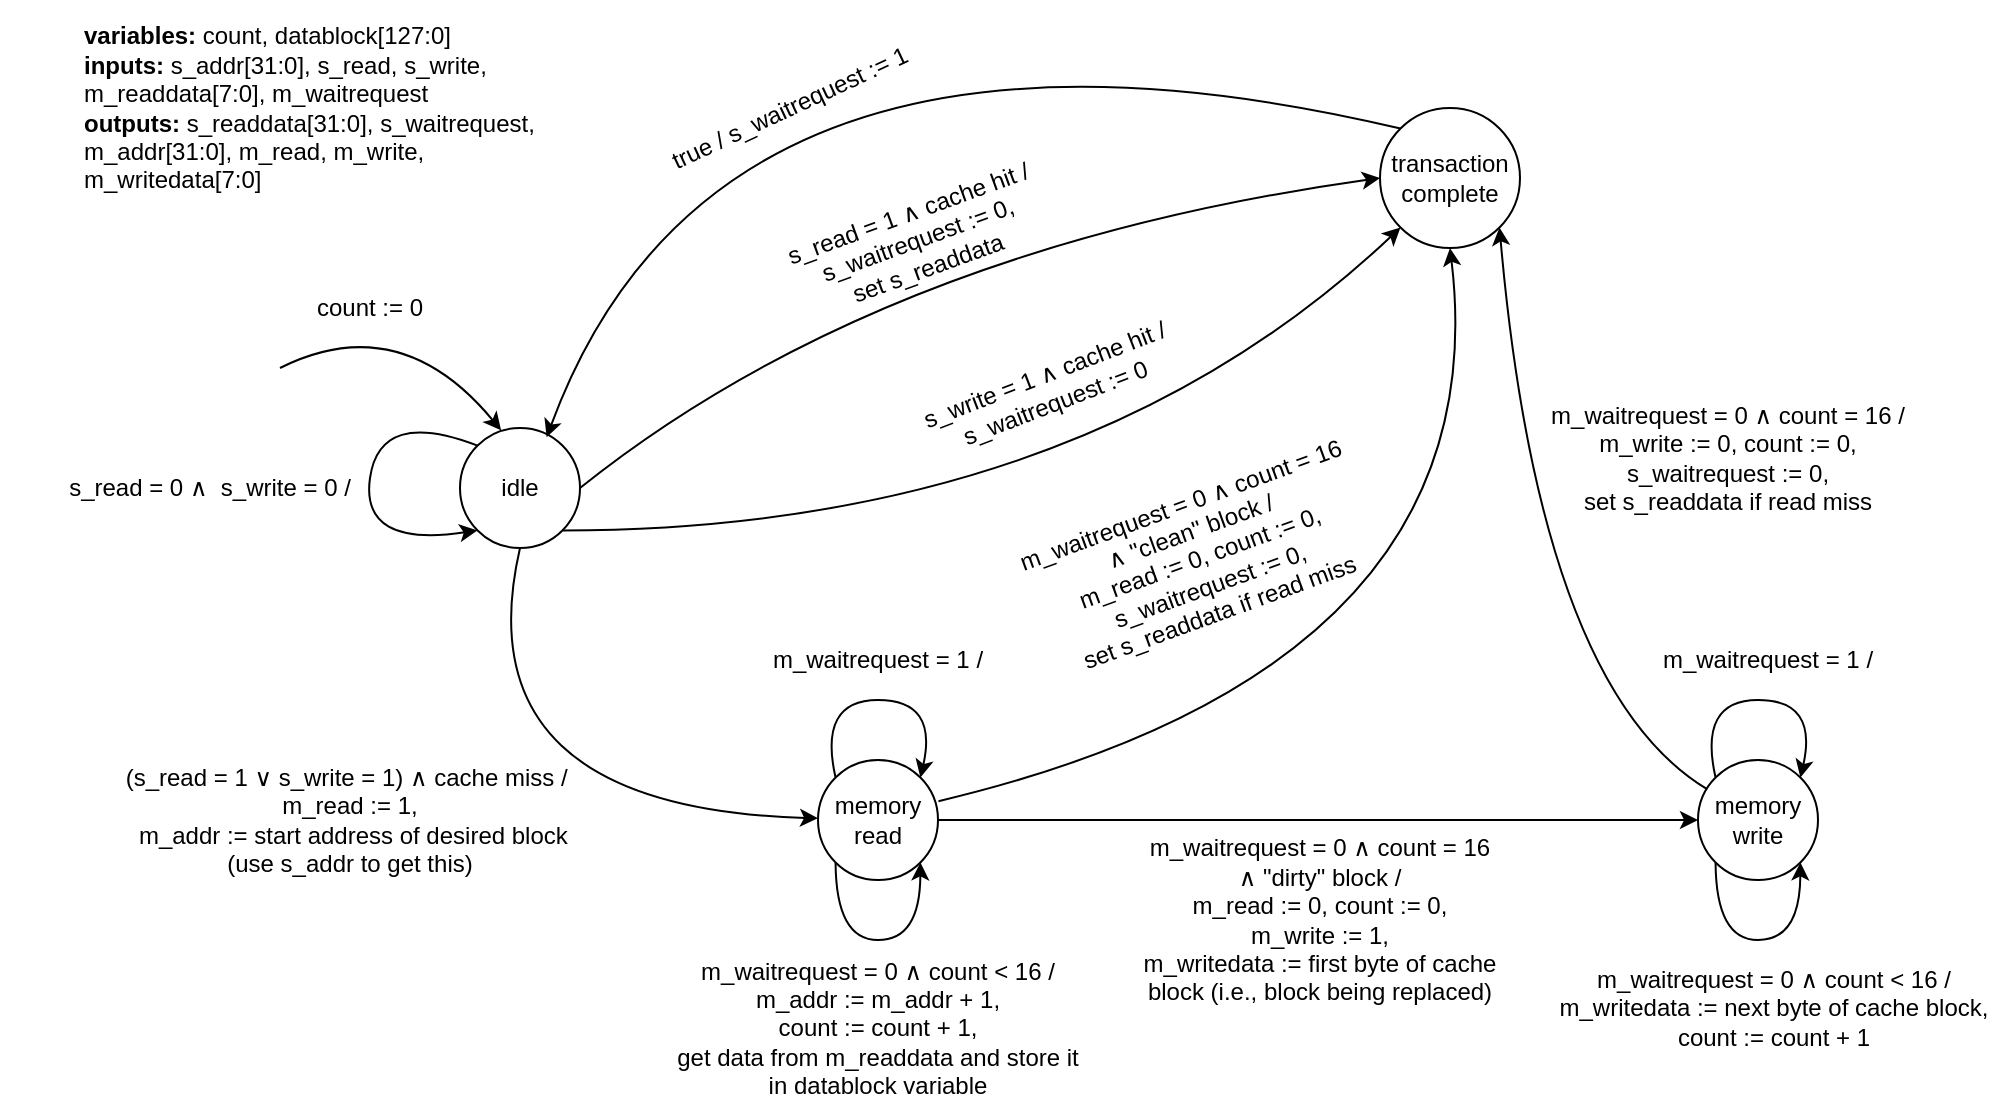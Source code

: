 <mxfile version="14.3.0" type="device"><diagram id="0pm4-nm9t4v6kCVJfS6a" name="Page-1"><mxGraphModel dx="1513" dy="408" grid="1" gridSize="10" guides="1" tooltips="1" connect="1" arrows="1" fold="1" page="1" pageScale="1" pageWidth="850" pageHeight="1100" math="0" shadow="0"><root><mxCell id="0"/><mxCell id="1" parent="0"/><mxCell id="6EuPeBcwdYZGKvglApru-1" value="idle" style="ellipse;whiteSpace=wrap;html=1;aspect=fixed;" parent="1" vertex="1"><mxGeometry x="210" y="220" width="60" height="60" as="geometry"/></mxCell><mxCell id="6EuPeBcwdYZGKvglApru-3" value="s_read = 0 ∧&amp;nbsp;&amp;nbsp;s_write = 0 /" style="text;html=1;strokeColor=none;fillColor=none;align=center;verticalAlign=middle;whiteSpace=wrap;rounded=0;" parent="1" vertex="1"><mxGeometry x="-20" y="240" width="210" height="20" as="geometry"/></mxCell><mxCell id="6EuPeBcwdYZGKvglApru-4" value="transaction complete" style="ellipse;whiteSpace=wrap;html=1;aspect=fixed;" parent="1" vertex="1"><mxGeometry x="670" y="60" width="70" height="70" as="geometry"/></mxCell><mxCell id="6EuPeBcwdYZGKvglApru-5" value="" style="endArrow=classic;html=1;exitX=1;exitY=0.5;exitDx=0;exitDy=0;entryX=0;entryY=0.5;entryDx=0;entryDy=0;curved=1;" parent="1" source="6EuPeBcwdYZGKvglApru-1" target="6EuPeBcwdYZGKvglApru-4" edge="1"><mxGeometry width="50" height="50" relative="1" as="geometry"><mxPoint x="380" y="250" as="sourcePoint"/><mxPoint x="441.265" y="208.62" as="targetPoint"/><Array as="points"><mxPoint x="420" y="130"/></Array></mxGeometry></mxCell><mxCell id="6EuPeBcwdYZGKvglApru-6" value="s_read = 1&amp;nbsp;∧ cache hit /&lt;br&gt;s_waitrequest := 0,&lt;br&gt;set s_readdata" style="text;html=1;strokeColor=none;fillColor=none;align=center;verticalAlign=middle;whiteSpace=wrap;rounded=0;rotation=-20;" parent="1" vertex="1"><mxGeometry x="324" y="116" width="230" height="20" as="geometry"/></mxCell><mxCell id="6EuPeBcwdYZGKvglApru-14" value="" style="endArrow=classic;html=1;entryX=0.722;entryY=0.078;entryDx=0;entryDy=0;entryPerimeter=0;exitX=0;exitY=0;exitDx=0;exitDy=0;curved=1;" parent="1" source="6EuPeBcwdYZGKvglApru-4" target="6EuPeBcwdYZGKvglApru-1" edge="1"><mxGeometry width="50" height="50" relative="1" as="geometry"><mxPoint x="660.251" y="150.251" as="sourcePoint"/><mxPoint x="460" y="20" as="targetPoint"/><Array as="points"><mxPoint x="340" y="-10"/></Array></mxGeometry></mxCell><mxCell id="6EuPeBcwdYZGKvglApru-15" value="true / s_waitrequest := 1" style="text;html=1;strokeColor=none;fillColor=none;align=center;verticalAlign=middle;whiteSpace=wrap;rounded=0;rotation=-25;" parent="1" vertex="1"><mxGeometry x="270" y="50" width="210" height="20" as="geometry"/></mxCell><mxCell id="6EuPeBcwdYZGKvglApru-20" value="" style="endArrow=classic;html=1;exitX=1;exitY=1;exitDx=0;exitDy=0;entryX=0;entryY=1;entryDx=0;entryDy=0;curved=1;" parent="1" source="6EuPeBcwdYZGKvglApru-1" target="6EuPeBcwdYZGKvglApru-4" edge="1"><mxGeometry width="50" height="50" relative="1" as="geometry"><mxPoint x="240" y="340" as="sourcePoint"/><mxPoint x="290" y="290" as="targetPoint"/><Array as="points"><mxPoint x="520" y="271"/></Array></mxGeometry></mxCell><mxCell id="6EuPeBcwdYZGKvglApru-21" value="s_write = 1&amp;nbsp;∧ cache hit / &lt;br&gt;s_waitrequest := 0" style="text;html=1;strokeColor=none;fillColor=none;align=center;verticalAlign=middle;whiteSpace=wrap;rounded=0;rotation=-21;" parent="1" vertex="1"><mxGeometry x="400" y="190" width="210" height="20" as="geometry"/></mxCell><mxCell id="6EuPeBcwdYZGKvglApru-24" value="" style="endArrow=classic;html=1;exitX=0.5;exitY=1;exitDx=0;exitDy=0;curved=1;" parent="1" source="6EuPeBcwdYZGKvglApru-1" target="Mb-1lX4TM8B_9z9KyPkH-22" edge="1"><mxGeometry width="50" height="50" relative="1" as="geometry"><mxPoint x="320" y="435" as="sourcePoint"/><mxPoint x="347.322" y="337.322" as="targetPoint"/><Array as="points"><mxPoint x="210" y="410"/></Array></mxGeometry></mxCell><mxCell id="6EuPeBcwdYZGKvglApru-25" value="(s_read = 1 ∨ s_write = 1) ∧ cache miss /&amp;nbsp;&lt;br&gt;m_read := 1,&lt;br&gt;&amp;nbsp;m_addr := start address of desired block (use s_addr to get this)" style="text;html=1;strokeColor=none;fillColor=none;align=center;verticalAlign=middle;whiteSpace=wrap;rounded=0;rotation=0;" parent="1" vertex="1"><mxGeometry x="40" y="407" width="230" height="18" as="geometry"/></mxCell><mxCell id="6EuPeBcwdYZGKvglApru-39" value="m_waitrequest = 0 ∧ count &amp;lt; 16 /&lt;br&gt;m_addr := m_addr + 1,&lt;br&gt;count := count + 1,&lt;br&gt;get data from m_readdata and store it in datablock variable" style="text;html=1;strokeColor=none;fillColor=none;align=center;verticalAlign=middle;whiteSpace=wrap;rounded=0;" parent="1" vertex="1"><mxGeometry x="314" y="510" width="210" height="20" as="geometry"/></mxCell><mxCell id="6EuPeBcwdYZGKvglApru-41" value="m_waitrequest = 0 ∧ count = 16 ∧ &quot;clean&quot; block /&lt;br&gt;m_read := 0, count := 0, s_waitrequest := 0,&lt;br&gt;set s_readdata if read miss" style="text;html=1;strokeColor=none;fillColor=none;align=center;verticalAlign=middle;whiteSpace=wrap;rounded=0;rotation=-20;" parent="1" vertex="1"><mxGeometry x="490" y="270" width="180" height="30" as="geometry"/></mxCell><mxCell id="6EuPeBcwdYZGKvglApru-43" value="m_waitrequest = 1 /" style="text;html=1;strokeColor=none;fillColor=none;align=center;verticalAlign=middle;whiteSpace=wrap;rounded=0;" parent="1" vertex="1"><mxGeometry x="314" y="326" width="210" height="20" as="geometry"/></mxCell><mxCell id="Mb-1lX4TM8B_9z9KyPkH-3" value="" style="endArrow=classic;html=1;curved=1;exitX=0;exitY=0;exitDx=0;exitDy=0;entryX=0;entryY=1;entryDx=0;entryDy=0;" parent="1" source="6EuPeBcwdYZGKvglApru-1" target="6EuPeBcwdYZGKvglApru-1" edge="1"><mxGeometry width="50" height="50" relative="1" as="geometry"><mxPoint x="150" y="210" as="sourcePoint"/><mxPoint x="120" y="280" as="targetPoint"/><Array as="points"><mxPoint x="170" y="210"/><mxPoint x="160" y="280"/></Array></mxGeometry></mxCell><mxCell id="Mb-1lX4TM8B_9z9KyPkH-7" value="" style="endArrow=classic;html=1;curved=1;exitX=0;exitY=1;exitDx=0;exitDy=0;entryX=1;entryY=1;entryDx=0;entryDy=0;" parent="1" source="Mb-1lX4TM8B_9z9KyPkH-22" target="Mb-1lX4TM8B_9z9KyPkH-22" edge="1"><mxGeometry width="50" height="50" relative="1" as="geometry"><mxPoint x="436.322" y="378.678" as="sourcePoint"/><mxPoint x="471.678" y="378.678" as="targetPoint"/><Array as="points"><mxPoint x="398" y="476"/><mxPoint x="440" y="476"/></Array></mxGeometry></mxCell><mxCell id="Mb-1lX4TM8B_9z9KyPkH-20" value="" style="endArrow=classic;html=1;entryX=0.343;entryY=0.02;entryDx=0;entryDy=0;curved=1;entryPerimeter=0;" parent="1" target="6EuPeBcwdYZGKvglApru-1" edge="1"><mxGeometry width="50" height="50" relative="1" as="geometry"><mxPoint x="120" y="190" as="sourcePoint"/><mxPoint x="460" y="120" as="targetPoint"/><Array as="points"><mxPoint x="180" y="160"/></Array></mxGeometry></mxCell><mxCell id="Mb-1lX4TM8B_9z9KyPkH-21" value="count := 0" style="text;html=1;strokeColor=none;fillColor=none;align=center;verticalAlign=middle;whiteSpace=wrap;rounded=0;" parent="1" vertex="1"><mxGeometry x="60" y="150" width="210" height="20" as="geometry"/></mxCell><mxCell id="Mb-1lX4TM8B_9z9KyPkH-22" value="memory&lt;br&gt;read" style="ellipse;whiteSpace=wrap;html=1;aspect=fixed;" parent="1" vertex="1"><mxGeometry x="389" y="386" width="60" height="60" as="geometry"/></mxCell><mxCell id="Mb-1lX4TM8B_9z9KyPkH-29" style="edgeStyle=orthogonalEdgeStyle;curved=1;orthogonalLoop=1;jettySize=auto;html=1;exitX=0.5;exitY=1;exitDx=0;exitDy=0;" parent="1" source="6EuPeBcwdYZGKvglApru-39" target="6EuPeBcwdYZGKvglApru-39" edge="1"><mxGeometry relative="1" as="geometry"/></mxCell><mxCell id="Mb-1lX4TM8B_9z9KyPkH-30" value="" style="endArrow=classic;html=1;curved=1;exitX=0;exitY=0;exitDx=0;exitDy=0;entryX=1;entryY=0;entryDx=0;entryDy=0;" parent="1" source="Mb-1lX4TM8B_9z9KyPkH-22" target="Mb-1lX4TM8B_9z9KyPkH-22" edge="1"><mxGeometry width="50" height="50" relative="1" as="geometry"><mxPoint x="407.787" y="358.213" as="sourcePoint"/><mxPoint x="450.213" y="358.213" as="targetPoint"/><Array as="points"><mxPoint x="389" y="356"/><mxPoint x="449" y="356"/></Array></mxGeometry></mxCell><mxCell id="Mb-1lX4TM8B_9z9KyPkH-31" value="" style="endArrow=classic;html=1;exitX=1.004;exitY=0.343;exitDx=0;exitDy=0;entryX=0.5;entryY=1;entryDx=0;entryDy=0;curved=1;exitPerimeter=0;" parent="1" source="Mb-1lX4TM8B_9z9KyPkH-22" target="6EuPeBcwdYZGKvglApru-4" edge="1"><mxGeometry width="50" height="50" relative="1" as="geometry"><mxPoint x="520" y="260" as="sourcePoint"/><mxPoint x="760" y="240" as="targetPoint"/><Array as="points"><mxPoint x="730" y="340"/></Array></mxGeometry></mxCell><mxCell id="Mb-1lX4TM8B_9z9KyPkH-36" style="edgeStyle=orthogonalEdgeStyle;curved=1;orthogonalLoop=1;jettySize=auto;html=1;exitX=0.5;exitY=1;exitDx=0;exitDy=0;" parent="1" edge="1"><mxGeometry relative="1" as="geometry"><mxPoint x="406" y="35" as="sourcePoint"/><mxPoint x="406" y="35" as="targetPoint"/></mxGeometry></mxCell><mxCell id="Mb-1lX4TM8B_9z9KyPkH-48" value="" style="endArrow=classic;html=1;entryX=0;entryY=0.5;entryDx=0;entryDy=0;exitX=1;exitY=0.5;exitDx=0;exitDy=0;" parent="1" source="Mb-1lX4TM8B_9z9KyPkH-22" target="Mb-1lX4TM8B_9z9KyPkH-58" edge="1"><mxGeometry width="50" height="50" relative="1" as="geometry"><mxPoint x="510" y="428" as="sourcePoint"/><mxPoint x="720" y="420" as="targetPoint"/></mxGeometry></mxCell><mxCell id="Mb-1lX4TM8B_9z9KyPkH-54" value="m_waitrequest = 0 ∧ count = 16 ∧ &quot;dirty&quot; block /&lt;br&gt;m_read := 0, count := 0, &lt;br&gt;m_write := 1,&lt;br&gt;m_writedata := first byte of cache block (i.e., block being replaced)" style="text;html=1;strokeColor=none;fillColor=none;align=center;verticalAlign=middle;whiteSpace=wrap;rounded=0;rotation=0;" parent="1" vertex="1"><mxGeometry x="550" y="450" width="180" height="32" as="geometry"/></mxCell><mxCell id="Mb-1lX4TM8B_9z9KyPkH-55" value="m_waitrequest = 0 ∧ count &amp;lt; 16 / &lt;br&gt;m_writedata := next byte of cache block,&lt;br&gt;count := count + 1" style="text;html=1;strokeColor=none;fillColor=none;align=center;verticalAlign=middle;whiteSpace=wrap;rounded=0;" parent="1" vertex="1"><mxGeometry x="754" y="500" width="226" height="20" as="geometry"/></mxCell><mxCell id="Mb-1lX4TM8B_9z9KyPkH-56" value="m_waitrequest = 1 /" style="text;html=1;strokeColor=none;fillColor=none;align=center;verticalAlign=middle;whiteSpace=wrap;rounded=0;" parent="1" vertex="1"><mxGeometry x="759" y="326" width="210" height="20" as="geometry"/></mxCell><mxCell id="Mb-1lX4TM8B_9z9KyPkH-57" value="" style="endArrow=classic;html=1;curved=1;exitX=0;exitY=1;exitDx=0;exitDy=0;entryX=1;entryY=1;entryDx=0;entryDy=0;" parent="1" source="Mb-1lX4TM8B_9z9KyPkH-58" target="Mb-1lX4TM8B_9z9KyPkH-58" edge="1"><mxGeometry width="50" height="50" relative="1" as="geometry"><mxPoint x="876.322" y="378.678" as="sourcePoint"/><mxPoint x="911.678" y="378.678" as="targetPoint"/><Array as="points"><mxPoint x="838" y="476"/><mxPoint x="880" y="476"/></Array></mxGeometry></mxCell><mxCell id="Mb-1lX4TM8B_9z9KyPkH-58" value="memory&lt;br&gt;write" style="ellipse;whiteSpace=wrap;html=1;aspect=fixed;" parent="1" vertex="1"><mxGeometry x="829" y="386" width="60" height="60" as="geometry"/></mxCell><mxCell id="Mb-1lX4TM8B_9z9KyPkH-59" style="edgeStyle=orthogonalEdgeStyle;curved=1;orthogonalLoop=1;jettySize=auto;html=1;exitX=0.5;exitY=1;exitDx=0;exitDy=0;" parent="1" source="Mb-1lX4TM8B_9z9KyPkH-55" target="Mb-1lX4TM8B_9z9KyPkH-55" edge="1"><mxGeometry relative="1" as="geometry"/></mxCell><mxCell id="Mb-1lX4TM8B_9z9KyPkH-60" value="" style="endArrow=classic;html=1;curved=1;exitX=0;exitY=0;exitDx=0;exitDy=0;entryX=1;entryY=0;entryDx=0;entryDy=0;" parent="1" source="Mb-1lX4TM8B_9z9KyPkH-58" target="Mb-1lX4TM8B_9z9KyPkH-58" edge="1"><mxGeometry width="50" height="50" relative="1" as="geometry"><mxPoint x="847.787" y="358.213" as="sourcePoint"/><mxPoint x="890.213" y="358.213" as="targetPoint"/><Array as="points"><mxPoint x="829" y="356"/><mxPoint x="889" y="356"/></Array></mxGeometry></mxCell><mxCell id="Mb-1lX4TM8B_9z9KyPkH-61" value="" style="endArrow=classic;html=1;entryX=1;entryY=1;entryDx=0;entryDy=0;curved=1;" parent="1" source="Mb-1lX4TM8B_9z9KyPkH-58" target="6EuPeBcwdYZGKvglApru-4" edge="1"><mxGeometry width="50" height="50" relative="1" as="geometry"><mxPoint x="750" y="270" as="sourcePoint"/><mxPoint x="925.76" y="69.42" as="targetPoint"/><Array as="points"><mxPoint x="750" y="350"/></Array></mxGeometry></mxCell><mxCell id="Mb-1lX4TM8B_9z9KyPkH-64" value="m_waitrequest = 0 ∧ count = 16 /&lt;br&gt;m_write := 0, count := 0, s_waitrequest := 0,&lt;br&gt;set s_readdata if read miss" style="text;html=1;strokeColor=none;fillColor=none;align=center;verticalAlign=middle;whiteSpace=wrap;rounded=0;rotation=0;" parent="1" vertex="1"><mxGeometry x="754" y="220" width="180" height="30" as="geometry"/></mxCell><mxCell id="Mb-1lX4TM8B_9z9KyPkH-65" style="edgeStyle=orthogonalEdgeStyle;curved=1;orthogonalLoop=1;jettySize=auto;html=1;exitX=0.5;exitY=1;exitDx=0;exitDy=0;" parent="1" source="Mb-1lX4TM8B_9z9KyPkH-21" target="Mb-1lX4TM8B_9z9KyPkH-21" edge="1"><mxGeometry relative="1" as="geometry"/></mxCell><mxCell id="pbWhp7gt_3d2vr1jxaEt-1" value="&lt;b&gt;variables:&lt;/b&gt;&amp;nbsp;count, datablock[127:0]&lt;b&gt;&lt;br&gt;inputs: &lt;/b&gt;s_addr[31:0],&amp;nbsp;s_read, s_write, m_readdata[7:0], m_waitrequest&lt;br&gt;&lt;b&gt;outputs: &lt;/b&gt;s_readdata[31:0],&lt;b&gt;&amp;nbsp;&lt;/b&gt;s_waitrequest, m_addr[31:0], m_read, m_write, m_writedata[7:0]" style="text;html=1;strokeColor=none;fillColor=none;align=left;verticalAlign=middle;whiteSpace=wrap;rounded=0;" parent="1" vertex="1"><mxGeometry x="20" y="30" width="230" height="60" as="geometry"/></mxCell></root></mxGraphModel></diagram></mxfile>